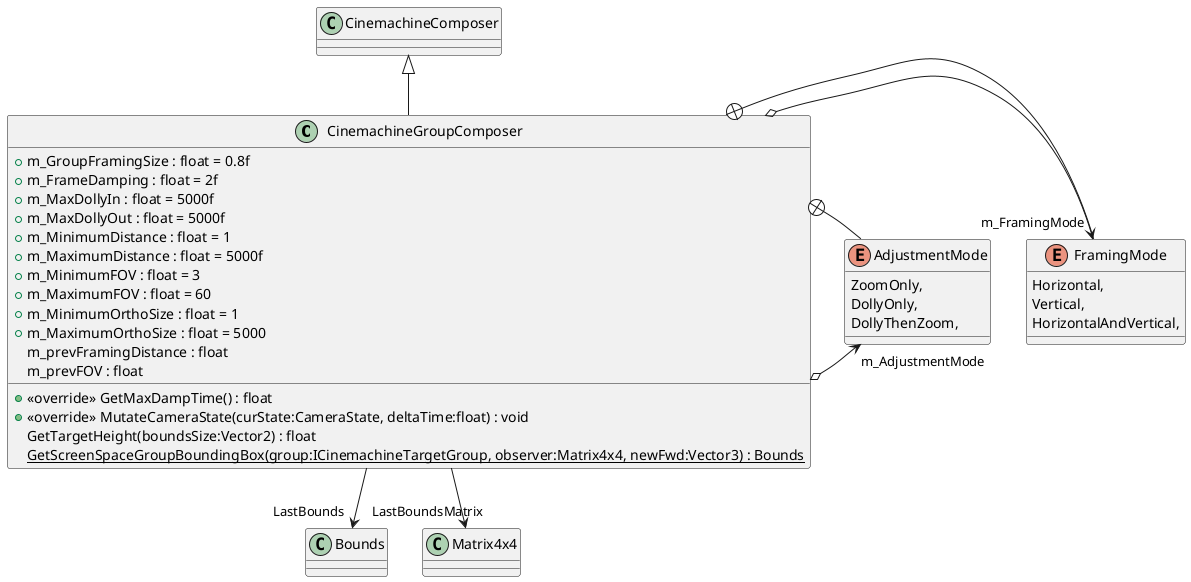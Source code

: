 @startuml
class CinemachineGroupComposer {
    + m_GroupFramingSize : float = 0.8f
    + m_FrameDamping : float = 2f
    + m_MaxDollyIn : float = 5000f
    + m_MaxDollyOut : float = 5000f
    + m_MinimumDistance : float = 1
    + m_MaximumDistance : float = 5000f
    + m_MinimumFOV : float = 3
    + m_MaximumFOV : float = 60
    + m_MinimumOrthoSize : float = 1
    + m_MaximumOrthoSize : float = 5000
    m_prevFramingDistance : float
    m_prevFOV : float
    + <<override>> GetMaxDampTime() : float
    + <<override>> MutateCameraState(curState:CameraState, deltaTime:float) : void
    GetTargetHeight(boundsSize:Vector2) : float
    {static} GetScreenSpaceGroupBoundingBox(group:ICinemachineTargetGroup, observer:Matrix4x4, newFwd:Vector3) : Bounds
}
enum FramingMode {
    Horizontal,
    Vertical,
    HorizontalAndVertical,
}
enum AdjustmentMode {
    ZoomOnly,
    DollyOnly,
    DollyThenZoom,
}
CinemachineComposer <|-- CinemachineGroupComposer
CinemachineGroupComposer o-> "m_FramingMode" FramingMode
CinemachineGroupComposer o-> "m_AdjustmentMode" AdjustmentMode
CinemachineGroupComposer --> "LastBounds" Bounds
CinemachineGroupComposer --> "LastBoundsMatrix" Matrix4x4
CinemachineGroupComposer +-- FramingMode
CinemachineGroupComposer +-- AdjustmentMode
@enduml
